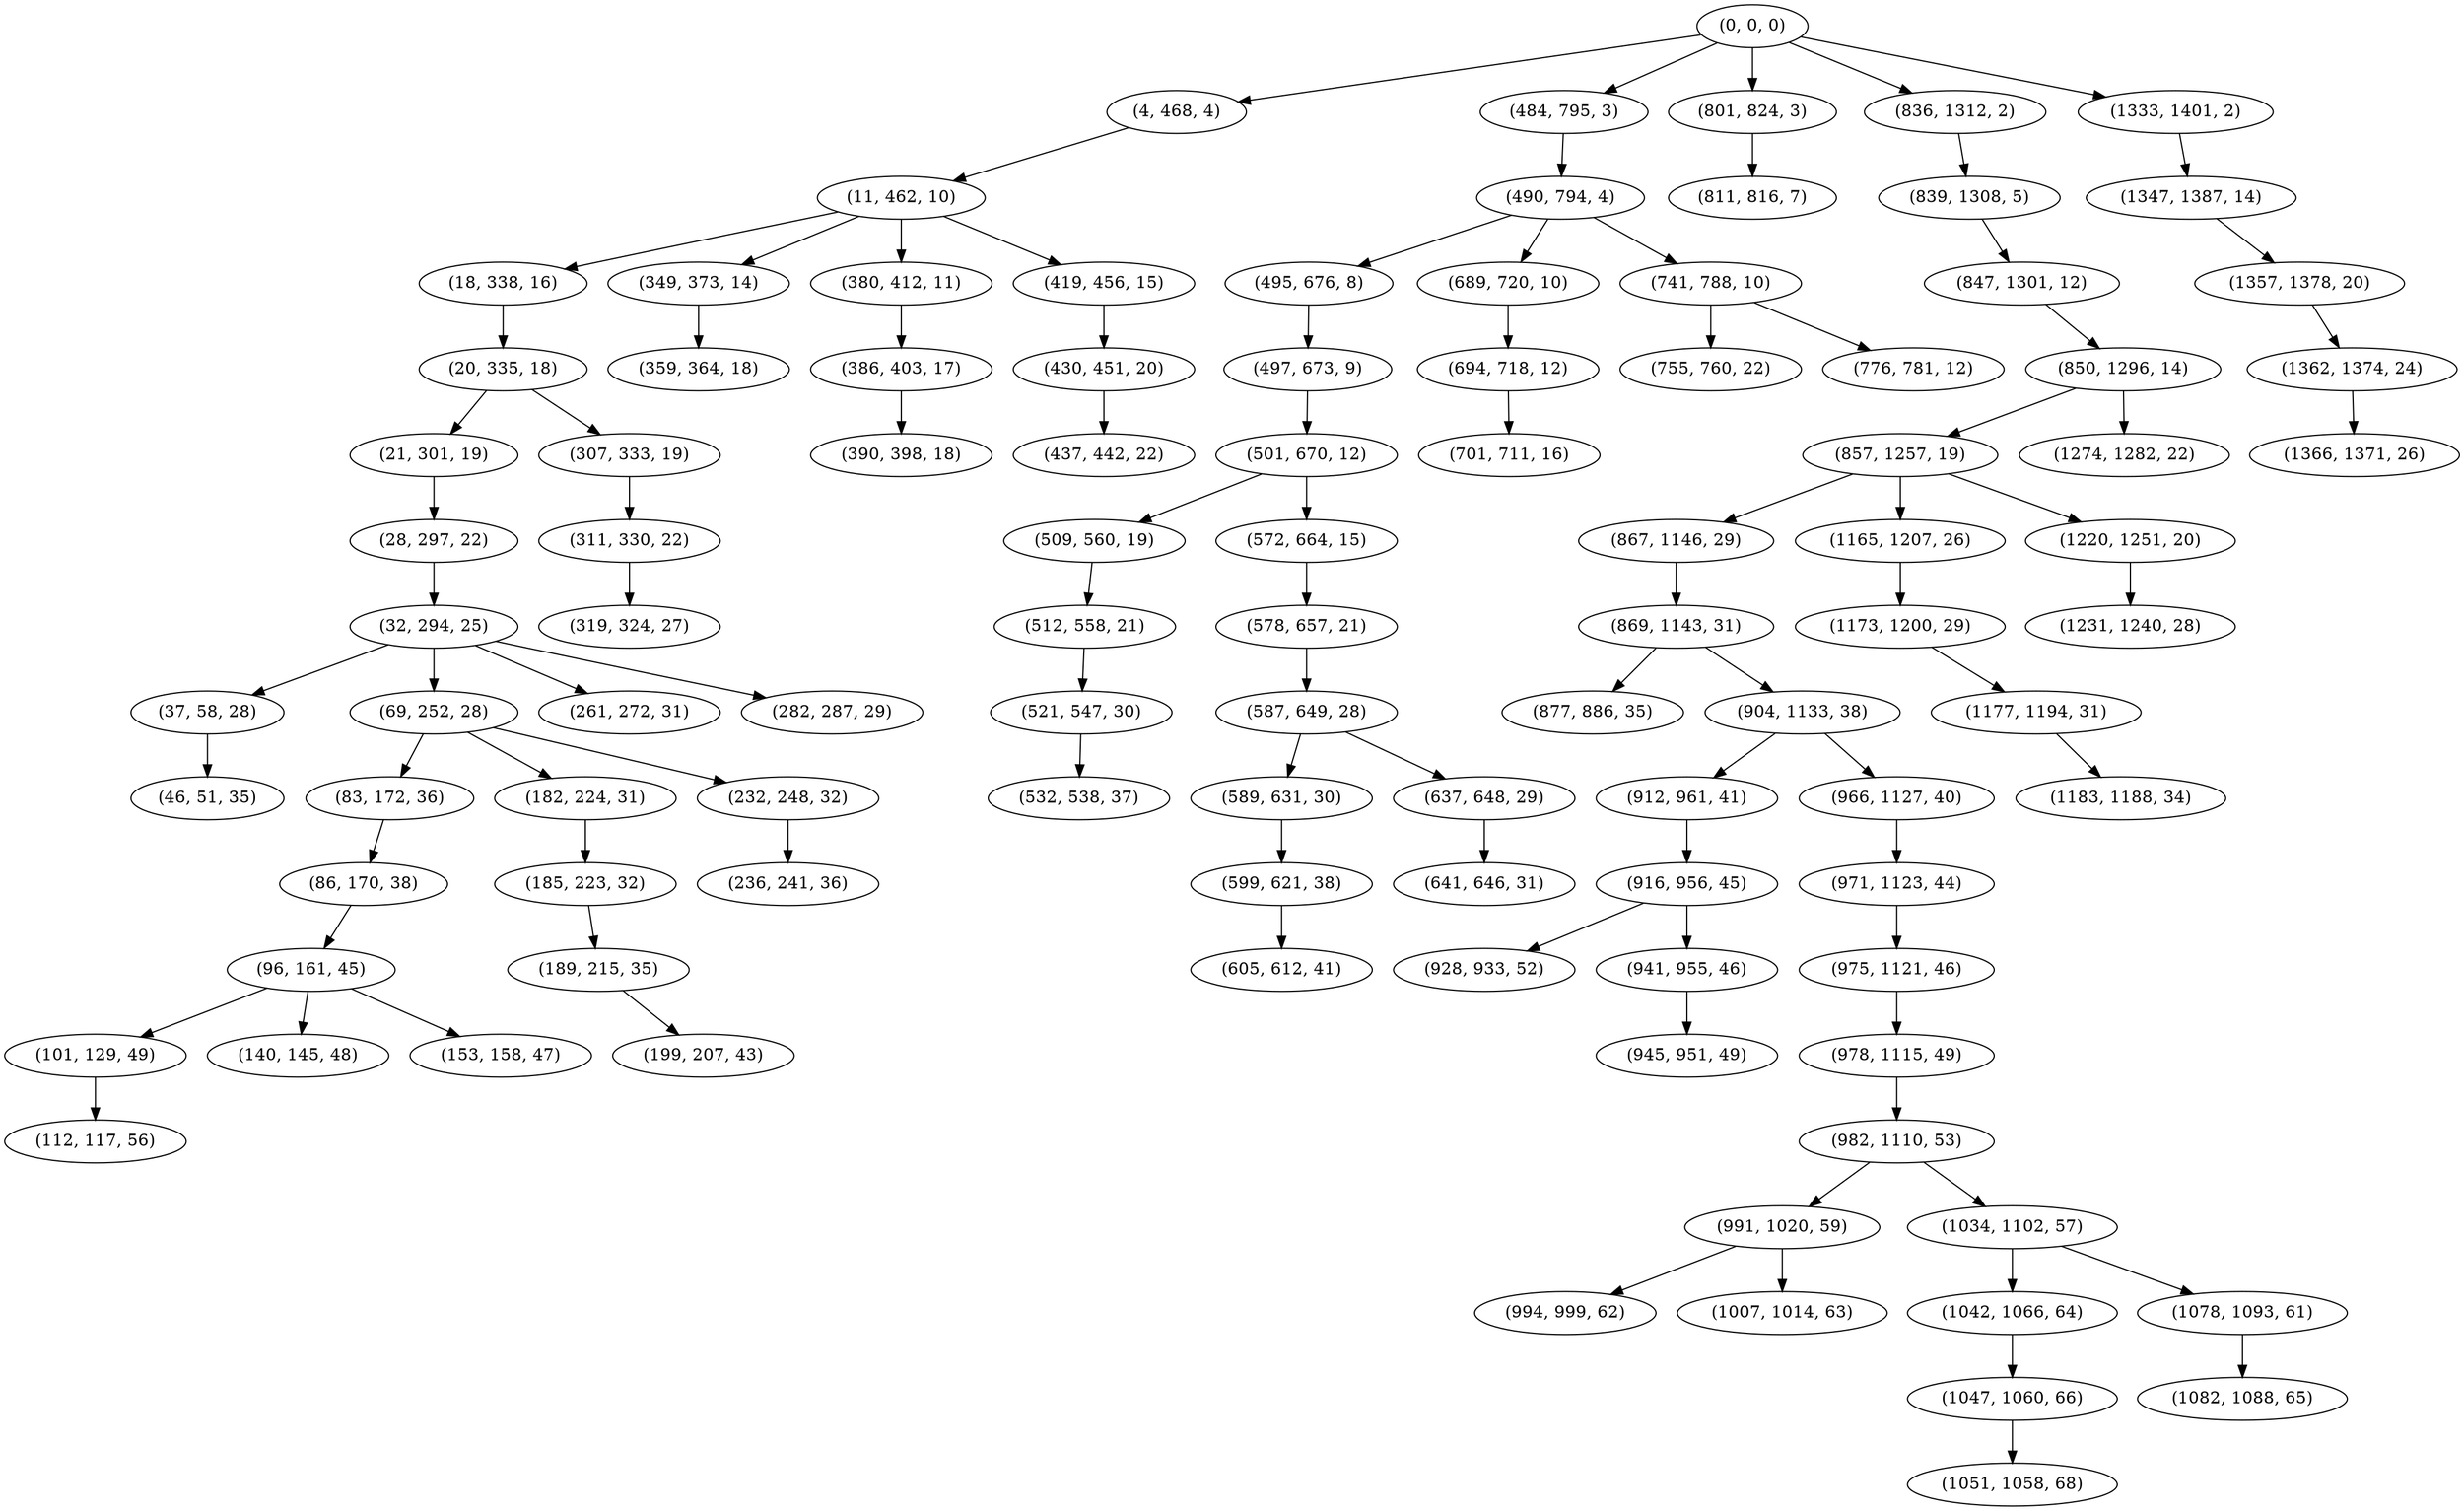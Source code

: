 digraph tree {
    "(0, 0, 0)";
    "(4, 468, 4)";
    "(11, 462, 10)";
    "(18, 338, 16)";
    "(20, 335, 18)";
    "(21, 301, 19)";
    "(28, 297, 22)";
    "(32, 294, 25)";
    "(37, 58, 28)";
    "(46, 51, 35)";
    "(69, 252, 28)";
    "(83, 172, 36)";
    "(86, 170, 38)";
    "(96, 161, 45)";
    "(101, 129, 49)";
    "(112, 117, 56)";
    "(140, 145, 48)";
    "(153, 158, 47)";
    "(182, 224, 31)";
    "(185, 223, 32)";
    "(189, 215, 35)";
    "(199, 207, 43)";
    "(232, 248, 32)";
    "(236, 241, 36)";
    "(261, 272, 31)";
    "(282, 287, 29)";
    "(307, 333, 19)";
    "(311, 330, 22)";
    "(319, 324, 27)";
    "(349, 373, 14)";
    "(359, 364, 18)";
    "(380, 412, 11)";
    "(386, 403, 17)";
    "(390, 398, 18)";
    "(419, 456, 15)";
    "(430, 451, 20)";
    "(437, 442, 22)";
    "(484, 795, 3)";
    "(490, 794, 4)";
    "(495, 676, 8)";
    "(497, 673, 9)";
    "(501, 670, 12)";
    "(509, 560, 19)";
    "(512, 558, 21)";
    "(521, 547, 30)";
    "(532, 538, 37)";
    "(572, 664, 15)";
    "(578, 657, 21)";
    "(587, 649, 28)";
    "(589, 631, 30)";
    "(599, 621, 38)";
    "(605, 612, 41)";
    "(637, 648, 29)";
    "(641, 646, 31)";
    "(689, 720, 10)";
    "(694, 718, 12)";
    "(701, 711, 16)";
    "(741, 788, 10)";
    "(755, 760, 22)";
    "(776, 781, 12)";
    "(801, 824, 3)";
    "(811, 816, 7)";
    "(836, 1312, 2)";
    "(839, 1308, 5)";
    "(847, 1301, 12)";
    "(850, 1296, 14)";
    "(857, 1257, 19)";
    "(867, 1146, 29)";
    "(869, 1143, 31)";
    "(877, 886, 35)";
    "(904, 1133, 38)";
    "(912, 961, 41)";
    "(916, 956, 45)";
    "(928, 933, 52)";
    "(941, 955, 46)";
    "(945, 951, 49)";
    "(966, 1127, 40)";
    "(971, 1123, 44)";
    "(975, 1121, 46)";
    "(978, 1115, 49)";
    "(982, 1110, 53)";
    "(991, 1020, 59)";
    "(994, 999, 62)";
    "(1007, 1014, 63)";
    "(1034, 1102, 57)";
    "(1042, 1066, 64)";
    "(1047, 1060, 66)";
    "(1051, 1058, 68)";
    "(1078, 1093, 61)";
    "(1082, 1088, 65)";
    "(1165, 1207, 26)";
    "(1173, 1200, 29)";
    "(1177, 1194, 31)";
    "(1183, 1188, 34)";
    "(1220, 1251, 20)";
    "(1231, 1240, 28)";
    "(1274, 1282, 22)";
    "(1333, 1401, 2)";
    "(1347, 1387, 14)";
    "(1357, 1378, 20)";
    "(1362, 1374, 24)";
    "(1366, 1371, 26)";
    "(0, 0, 0)" -> "(4, 468, 4)";
    "(0, 0, 0)" -> "(484, 795, 3)";
    "(0, 0, 0)" -> "(801, 824, 3)";
    "(0, 0, 0)" -> "(836, 1312, 2)";
    "(0, 0, 0)" -> "(1333, 1401, 2)";
    "(4, 468, 4)" -> "(11, 462, 10)";
    "(11, 462, 10)" -> "(18, 338, 16)";
    "(11, 462, 10)" -> "(349, 373, 14)";
    "(11, 462, 10)" -> "(380, 412, 11)";
    "(11, 462, 10)" -> "(419, 456, 15)";
    "(18, 338, 16)" -> "(20, 335, 18)";
    "(20, 335, 18)" -> "(21, 301, 19)";
    "(20, 335, 18)" -> "(307, 333, 19)";
    "(21, 301, 19)" -> "(28, 297, 22)";
    "(28, 297, 22)" -> "(32, 294, 25)";
    "(32, 294, 25)" -> "(37, 58, 28)";
    "(32, 294, 25)" -> "(69, 252, 28)";
    "(32, 294, 25)" -> "(261, 272, 31)";
    "(32, 294, 25)" -> "(282, 287, 29)";
    "(37, 58, 28)" -> "(46, 51, 35)";
    "(69, 252, 28)" -> "(83, 172, 36)";
    "(69, 252, 28)" -> "(182, 224, 31)";
    "(69, 252, 28)" -> "(232, 248, 32)";
    "(83, 172, 36)" -> "(86, 170, 38)";
    "(86, 170, 38)" -> "(96, 161, 45)";
    "(96, 161, 45)" -> "(101, 129, 49)";
    "(96, 161, 45)" -> "(140, 145, 48)";
    "(96, 161, 45)" -> "(153, 158, 47)";
    "(101, 129, 49)" -> "(112, 117, 56)";
    "(182, 224, 31)" -> "(185, 223, 32)";
    "(185, 223, 32)" -> "(189, 215, 35)";
    "(189, 215, 35)" -> "(199, 207, 43)";
    "(232, 248, 32)" -> "(236, 241, 36)";
    "(307, 333, 19)" -> "(311, 330, 22)";
    "(311, 330, 22)" -> "(319, 324, 27)";
    "(349, 373, 14)" -> "(359, 364, 18)";
    "(380, 412, 11)" -> "(386, 403, 17)";
    "(386, 403, 17)" -> "(390, 398, 18)";
    "(419, 456, 15)" -> "(430, 451, 20)";
    "(430, 451, 20)" -> "(437, 442, 22)";
    "(484, 795, 3)" -> "(490, 794, 4)";
    "(490, 794, 4)" -> "(495, 676, 8)";
    "(490, 794, 4)" -> "(689, 720, 10)";
    "(490, 794, 4)" -> "(741, 788, 10)";
    "(495, 676, 8)" -> "(497, 673, 9)";
    "(497, 673, 9)" -> "(501, 670, 12)";
    "(501, 670, 12)" -> "(509, 560, 19)";
    "(501, 670, 12)" -> "(572, 664, 15)";
    "(509, 560, 19)" -> "(512, 558, 21)";
    "(512, 558, 21)" -> "(521, 547, 30)";
    "(521, 547, 30)" -> "(532, 538, 37)";
    "(572, 664, 15)" -> "(578, 657, 21)";
    "(578, 657, 21)" -> "(587, 649, 28)";
    "(587, 649, 28)" -> "(589, 631, 30)";
    "(587, 649, 28)" -> "(637, 648, 29)";
    "(589, 631, 30)" -> "(599, 621, 38)";
    "(599, 621, 38)" -> "(605, 612, 41)";
    "(637, 648, 29)" -> "(641, 646, 31)";
    "(689, 720, 10)" -> "(694, 718, 12)";
    "(694, 718, 12)" -> "(701, 711, 16)";
    "(741, 788, 10)" -> "(755, 760, 22)";
    "(741, 788, 10)" -> "(776, 781, 12)";
    "(801, 824, 3)" -> "(811, 816, 7)";
    "(836, 1312, 2)" -> "(839, 1308, 5)";
    "(839, 1308, 5)" -> "(847, 1301, 12)";
    "(847, 1301, 12)" -> "(850, 1296, 14)";
    "(850, 1296, 14)" -> "(857, 1257, 19)";
    "(850, 1296, 14)" -> "(1274, 1282, 22)";
    "(857, 1257, 19)" -> "(867, 1146, 29)";
    "(857, 1257, 19)" -> "(1165, 1207, 26)";
    "(857, 1257, 19)" -> "(1220, 1251, 20)";
    "(867, 1146, 29)" -> "(869, 1143, 31)";
    "(869, 1143, 31)" -> "(877, 886, 35)";
    "(869, 1143, 31)" -> "(904, 1133, 38)";
    "(904, 1133, 38)" -> "(912, 961, 41)";
    "(904, 1133, 38)" -> "(966, 1127, 40)";
    "(912, 961, 41)" -> "(916, 956, 45)";
    "(916, 956, 45)" -> "(928, 933, 52)";
    "(916, 956, 45)" -> "(941, 955, 46)";
    "(941, 955, 46)" -> "(945, 951, 49)";
    "(966, 1127, 40)" -> "(971, 1123, 44)";
    "(971, 1123, 44)" -> "(975, 1121, 46)";
    "(975, 1121, 46)" -> "(978, 1115, 49)";
    "(978, 1115, 49)" -> "(982, 1110, 53)";
    "(982, 1110, 53)" -> "(991, 1020, 59)";
    "(982, 1110, 53)" -> "(1034, 1102, 57)";
    "(991, 1020, 59)" -> "(994, 999, 62)";
    "(991, 1020, 59)" -> "(1007, 1014, 63)";
    "(1034, 1102, 57)" -> "(1042, 1066, 64)";
    "(1034, 1102, 57)" -> "(1078, 1093, 61)";
    "(1042, 1066, 64)" -> "(1047, 1060, 66)";
    "(1047, 1060, 66)" -> "(1051, 1058, 68)";
    "(1078, 1093, 61)" -> "(1082, 1088, 65)";
    "(1165, 1207, 26)" -> "(1173, 1200, 29)";
    "(1173, 1200, 29)" -> "(1177, 1194, 31)";
    "(1177, 1194, 31)" -> "(1183, 1188, 34)";
    "(1220, 1251, 20)" -> "(1231, 1240, 28)";
    "(1333, 1401, 2)" -> "(1347, 1387, 14)";
    "(1347, 1387, 14)" -> "(1357, 1378, 20)";
    "(1357, 1378, 20)" -> "(1362, 1374, 24)";
    "(1362, 1374, 24)" -> "(1366, 1371, 26)";
}
